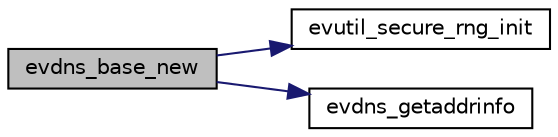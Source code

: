 digraph "evdns_base_new"
{
 // LATEX_PDF_SIZE
  edge [fontname="Helvetica",fontsize="10",labelfontname="Helvetica",labelfontsize="10"];
  node [fontname="Helvetica",fontsize="10",shape=record];
  rankdir="LR";
  Node14 [label="evdns_base_new",height=0.2,width=0.4,color="black", fillcolor="grey75", style="filled", fontcolor="black",tooltip=" "];
  Node14 -> Node15 [color="midnightblue",fontsize="10",style="solid",fontname="Helvetica"];
  Node15 [label="evutil_secure_rng_init",height=0.2,width=0.4,color="black", fillcolor="white", style="filled",URL="$util_8h.html#a49ffe53dcbe32ad55f1582a0da358ac0",tooltip=" "];
  Node14 -> Node16 [color="midnightblue",fontsize="10",style="solid",fontname="Helvetica"];
  Node16 [label="evdns_getaddrinfo",height=0.2,width=0.4,color="black", fillcolor="white", style="filled",URL="$dns_8h.html#a28a4c5e6e22bcf92f8c229461023f914",tooltip=" "];
}
